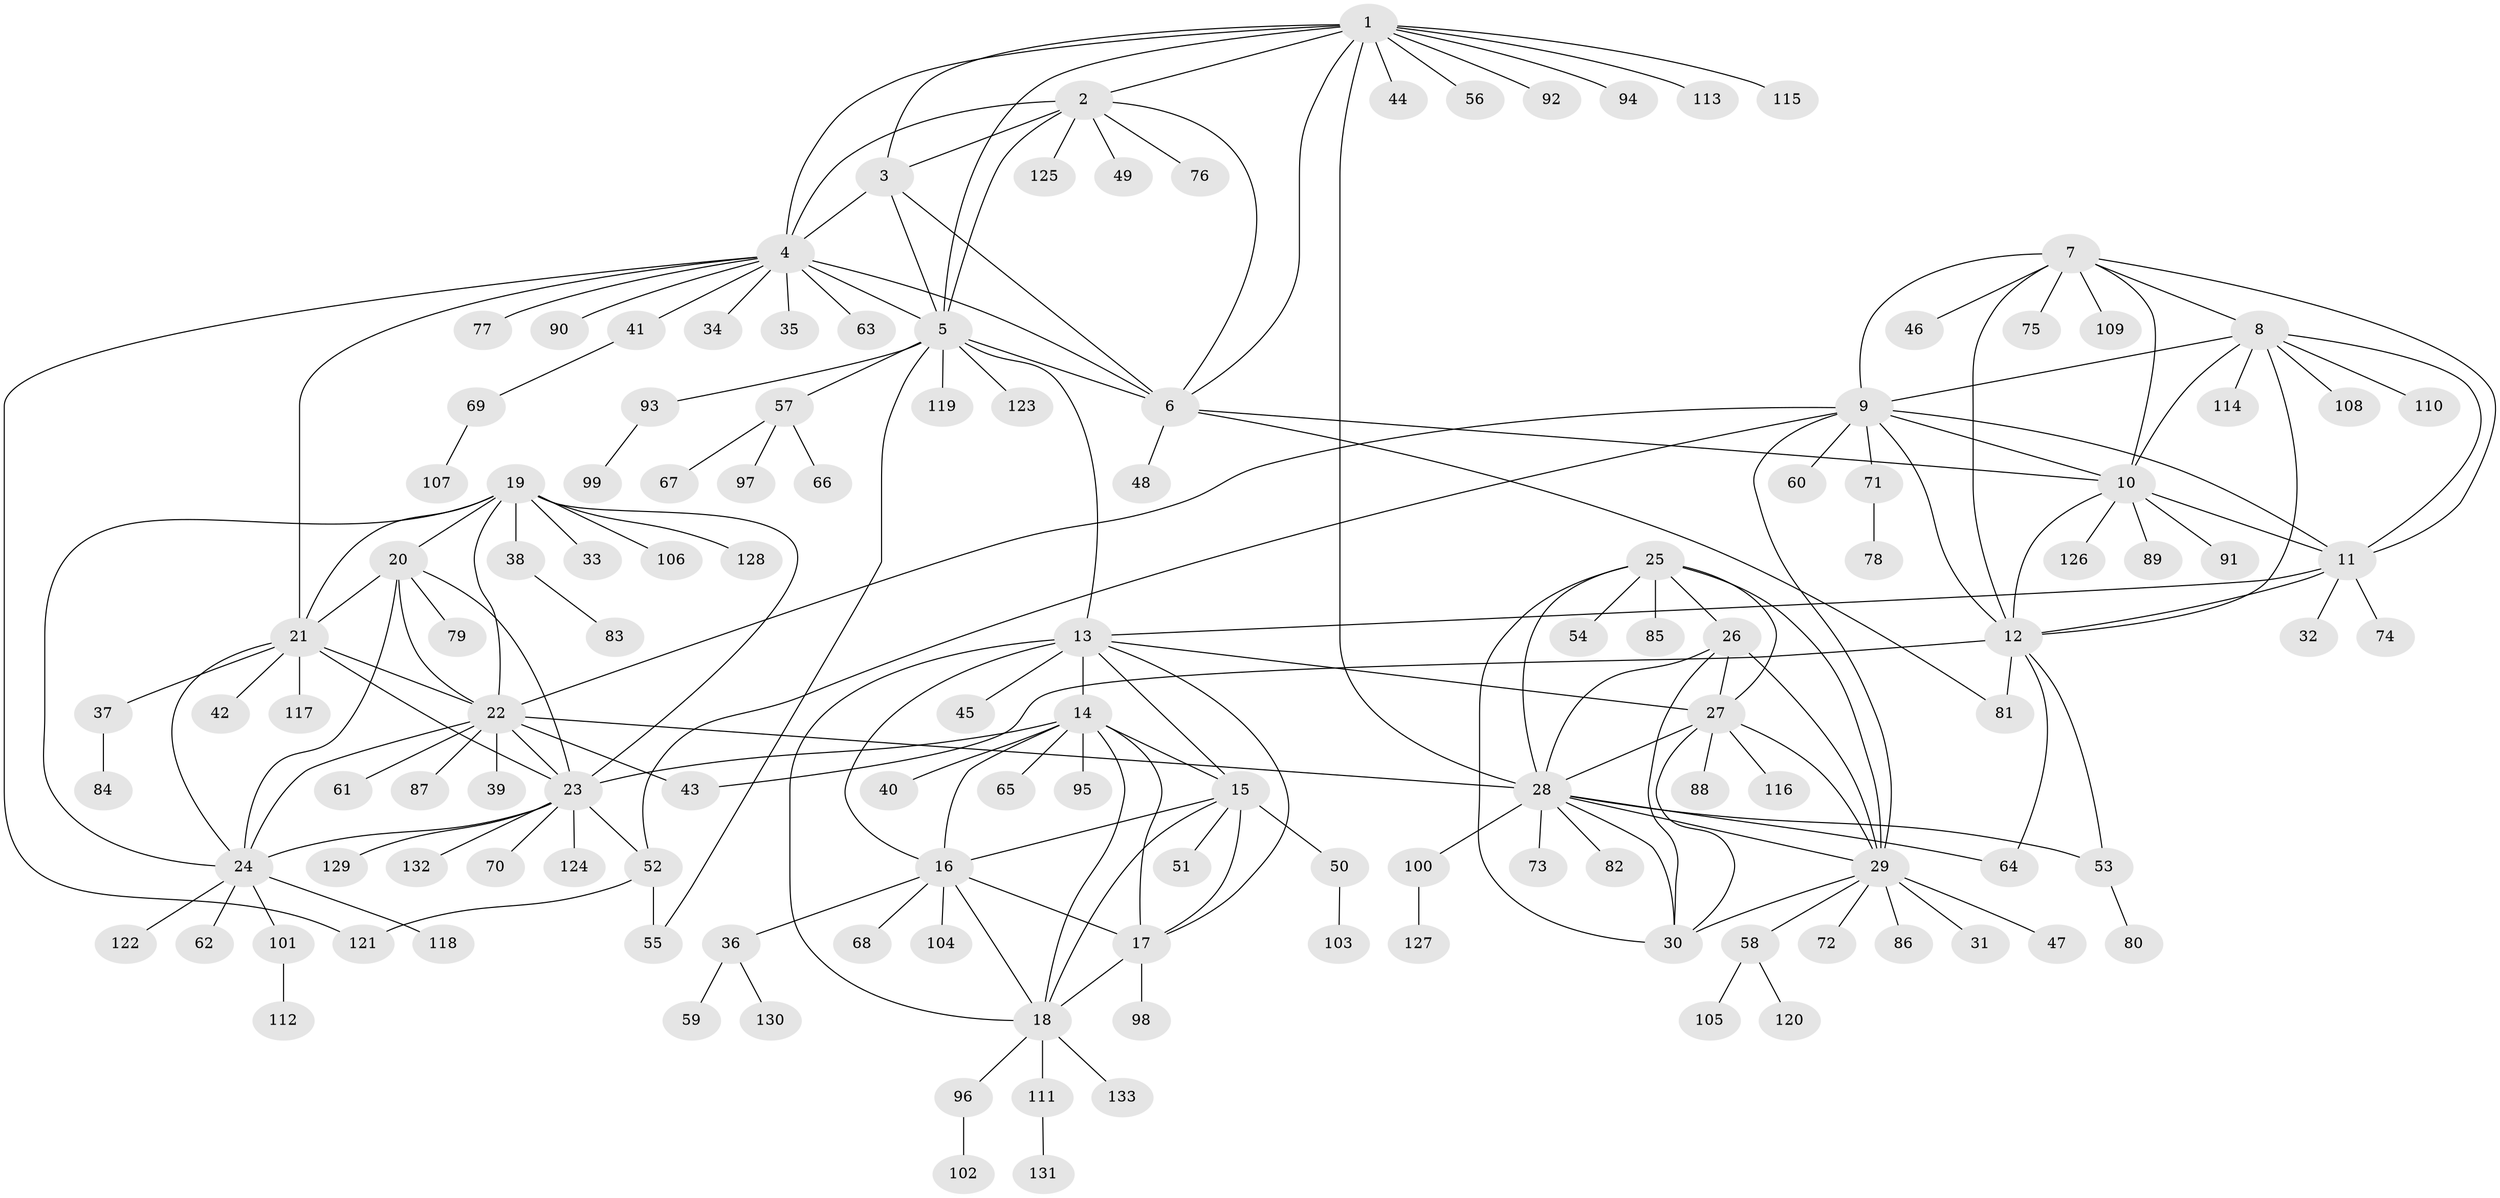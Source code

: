 // coarse degree distribution, {5: 0.012658227848101266, 7: 0.02531645569620253, 13: 0.02531645569620253, 4: 0.012658227848101266, 6: 0.012658227848101266, 2: 0.012658227848101266, 1: 0.8481012658227848, 12: 0.012658227848101266, 9: 0.012658227848101266, 14: 0.012658227848101266, 15: 0.012658227848101266}
// Generated by graph-tools (version 1.1) at 2025/57/03/04/25 21:57:51]
// undirected, 133 vertices, 195 edges
graph export_dot {
graph [start="1"]
  node [color=gray90,style=filled];
  1;
  2;
  3;
  4;
  5;
  6;
  7;
  8;
  9;
  10;
  11;
  12;
  13;
  14;
  15;
  16;
  17;
  18;
  19;
  20;
  21;
  22;
  23;
  24;
  25;
  26;
  27;
  28;
  29;
  30;
  31;
  32;
  33;
  34;
  35;
  36;
  37;
  38;
  39;
  40;
  41;
  42;
  43;
  44;
  45;
  46;
  47;
  48;
  49;
  50;
  51;
  52;
  53;
  54;
  55;
  56;
  57;
  58;
  59;
  60;
  61;
  62;
  63;
  64;
  65;
  66;
  67;
  68;
  69;
  70;
  71;
  72;
  73;
  74;
  75;
  76;
  77;
  78;
  79;
  80;
  81;
  82;
  83;
  84;
  85;
  86;
  87;
  88;
  89;
  90;
  91;
  92;
  93;
  94;
  95;
  96;
  97;
  98;
  99;
  100;
  101;
  102;
  103;
  104;
  105;
  106;
  107;
  108;
  109;
  110;
  111;
  112;
  113;
  114;
  115;
  116;
  117;
  118;
  119;
  120;
  121;
  122;
  123;
  124;
  125;
  126;
  127;
  128;
  129;
  130;
  131;
  132;
  133;
  1 -- 2;
  1 -- 3;
  1 -- 4;
  1 -- 5;
  1 -- 6;
  1 -- 28;
  1 -- 44;
  1 -- 56;
  1 -- 92;
  1 -- 94;
  1 -- 113;
  1 -- 115;
  2 -- 3;
  2 -- 4;
  2 -- 5;
  2 -- 6;
  2 -- 49;
  2 -- 76;
  2 -- 125;
  3 -- 4;
  3 -- 5;
  3 -- 6;
  4 -- 5;
  4 -- 6;
  4 -- 21;
  4 -- 34;
  4 -- 35;
  4 -- 41;
  4 -- 63;
  4 -- 77;
  4 -- 90;
  4 -- 121;
  5 -- 6;
  5 -- 13;
  5 -- 55;
  5 -- 57;
  5 -- 93;
  5 -- 119;
  5 -- 123;
  6 -- 10;
  6 -- 48;
  6 -- 81;
  7 -- 8;
  7 -- 9;
  7 -- 10;
  7 -- 11;
  7 -- 12;
  7 -- 46;
  7 -- 75;
  7 -- 109;
  8 -- 9;
  8 -- 10;
  8 -- 11;
  8 -- 12;
  8 -- 108;
  8 -- 110;
  8 -- 114;
  9 -- 10;
  9 -- 11;
  9 -- 12;
  9 -- 22;
  9 -- 29;
  9 -- 52;
  9 -- 60;
  9 -- 71;
  10 -- 11;
  10 -- 12;
  10 -- 89;
  10 -- 91;
  10 -- 126;
  11 -- 12;
  11 -- 13;
  11 -- 32;
  11 -- 74;
  12 -- 43;
  12 -- 53;
  12 -- 64;
  12 -- 81;
  13 -- 14;
  13 -- 15;
  13 -- 16;
  13 -- 17;
  13 -- 18;
  13 -- 27;
  13 -- 45;
  14 -- 15;
  14 -- 16;
  14 -- 17;
  14 -- 18;
  14 -- 23;
  14 -- 40;
  14 -- 65;
  14 -- 95;
  15 -- 16;
  15 -- 17;
  15 -- 18;
  15 -- 50;
  15 -- 51;
  16 -- 17;
  16 -- 18;
  16 -- 36;
  16 -- 68;
  16 -- 104;
  17 -- 18;
  17 -- 98;
  18 -- 96;
  18 -- 111;
  18 -- 133;
  19 -- 20;
  19 -- 21;
  19 -- 22;
  19 -- 23;
  19 -- 24;
  19 -- 33;
  19 -- 38;
  19 -- 106;
  19 -- 128;
  20 -- 21;
  20 -- 22;
  20 -- 23;
  20 -- 24;
  20 -- 79;
  21 -- 22;
  21 -- 23;
  21 -- 24;
  21 -- 37;
  21 -- 42;
  21 -- 117;
  22 -- 23;
  22 -- 24;
  22 -- 28;
  22 -- 39;
  22 -- 43;
  22 -- 61;
  22 -- 87;
  23 -- 24;
  23 -- 52;
  23 -- 70;
  23 -- 124;
  23 -- 129;
  23 -- 132;
  24 -- 62;
  24 -- 101;
  24 -- 118;
  24 -- 122;
  25 -- 26;
  25 -- 27;
  25 -- 28;
  25 -- 29;
  25 -- 30;
  25 -- 54;
  25 -- 85;
  26 -- 27;
  26 -- 28;
  26 -- 29;
  26 -- 30;
  27 -- 28;
  27 -- 29;
  27 -- 30;
  27 -- 88;
  27 -- 116;
  28 -- 29;
  28 -- 30;
  28 -- 53;
  28 -- 64;
  28 -- 73;
  28 -- 82;
  28 -- 100;
  29 -- 30;
  29 -- 31;
  29 -- 47;
  29 -- 58;
  29 -- 72;
  29 -- 86;
  36 -- 59;
  36 -- 130;
  37 -- 84;
  38 -- 83;
  41 -- 69;
  50 -- 103;
  52 -- 55;
  52 -- 121;
  53 -- 80;
  57 -- 66;
  57 -- 67;
  57 -- 97;
  58 -- 105;
  58 -- 120;
  69 -- 107;
  71 -- 78;
  93 -- 99;
  96 -- 102;
  100 -- 127;
  101 -- 112;
  111 -- 131;
}
